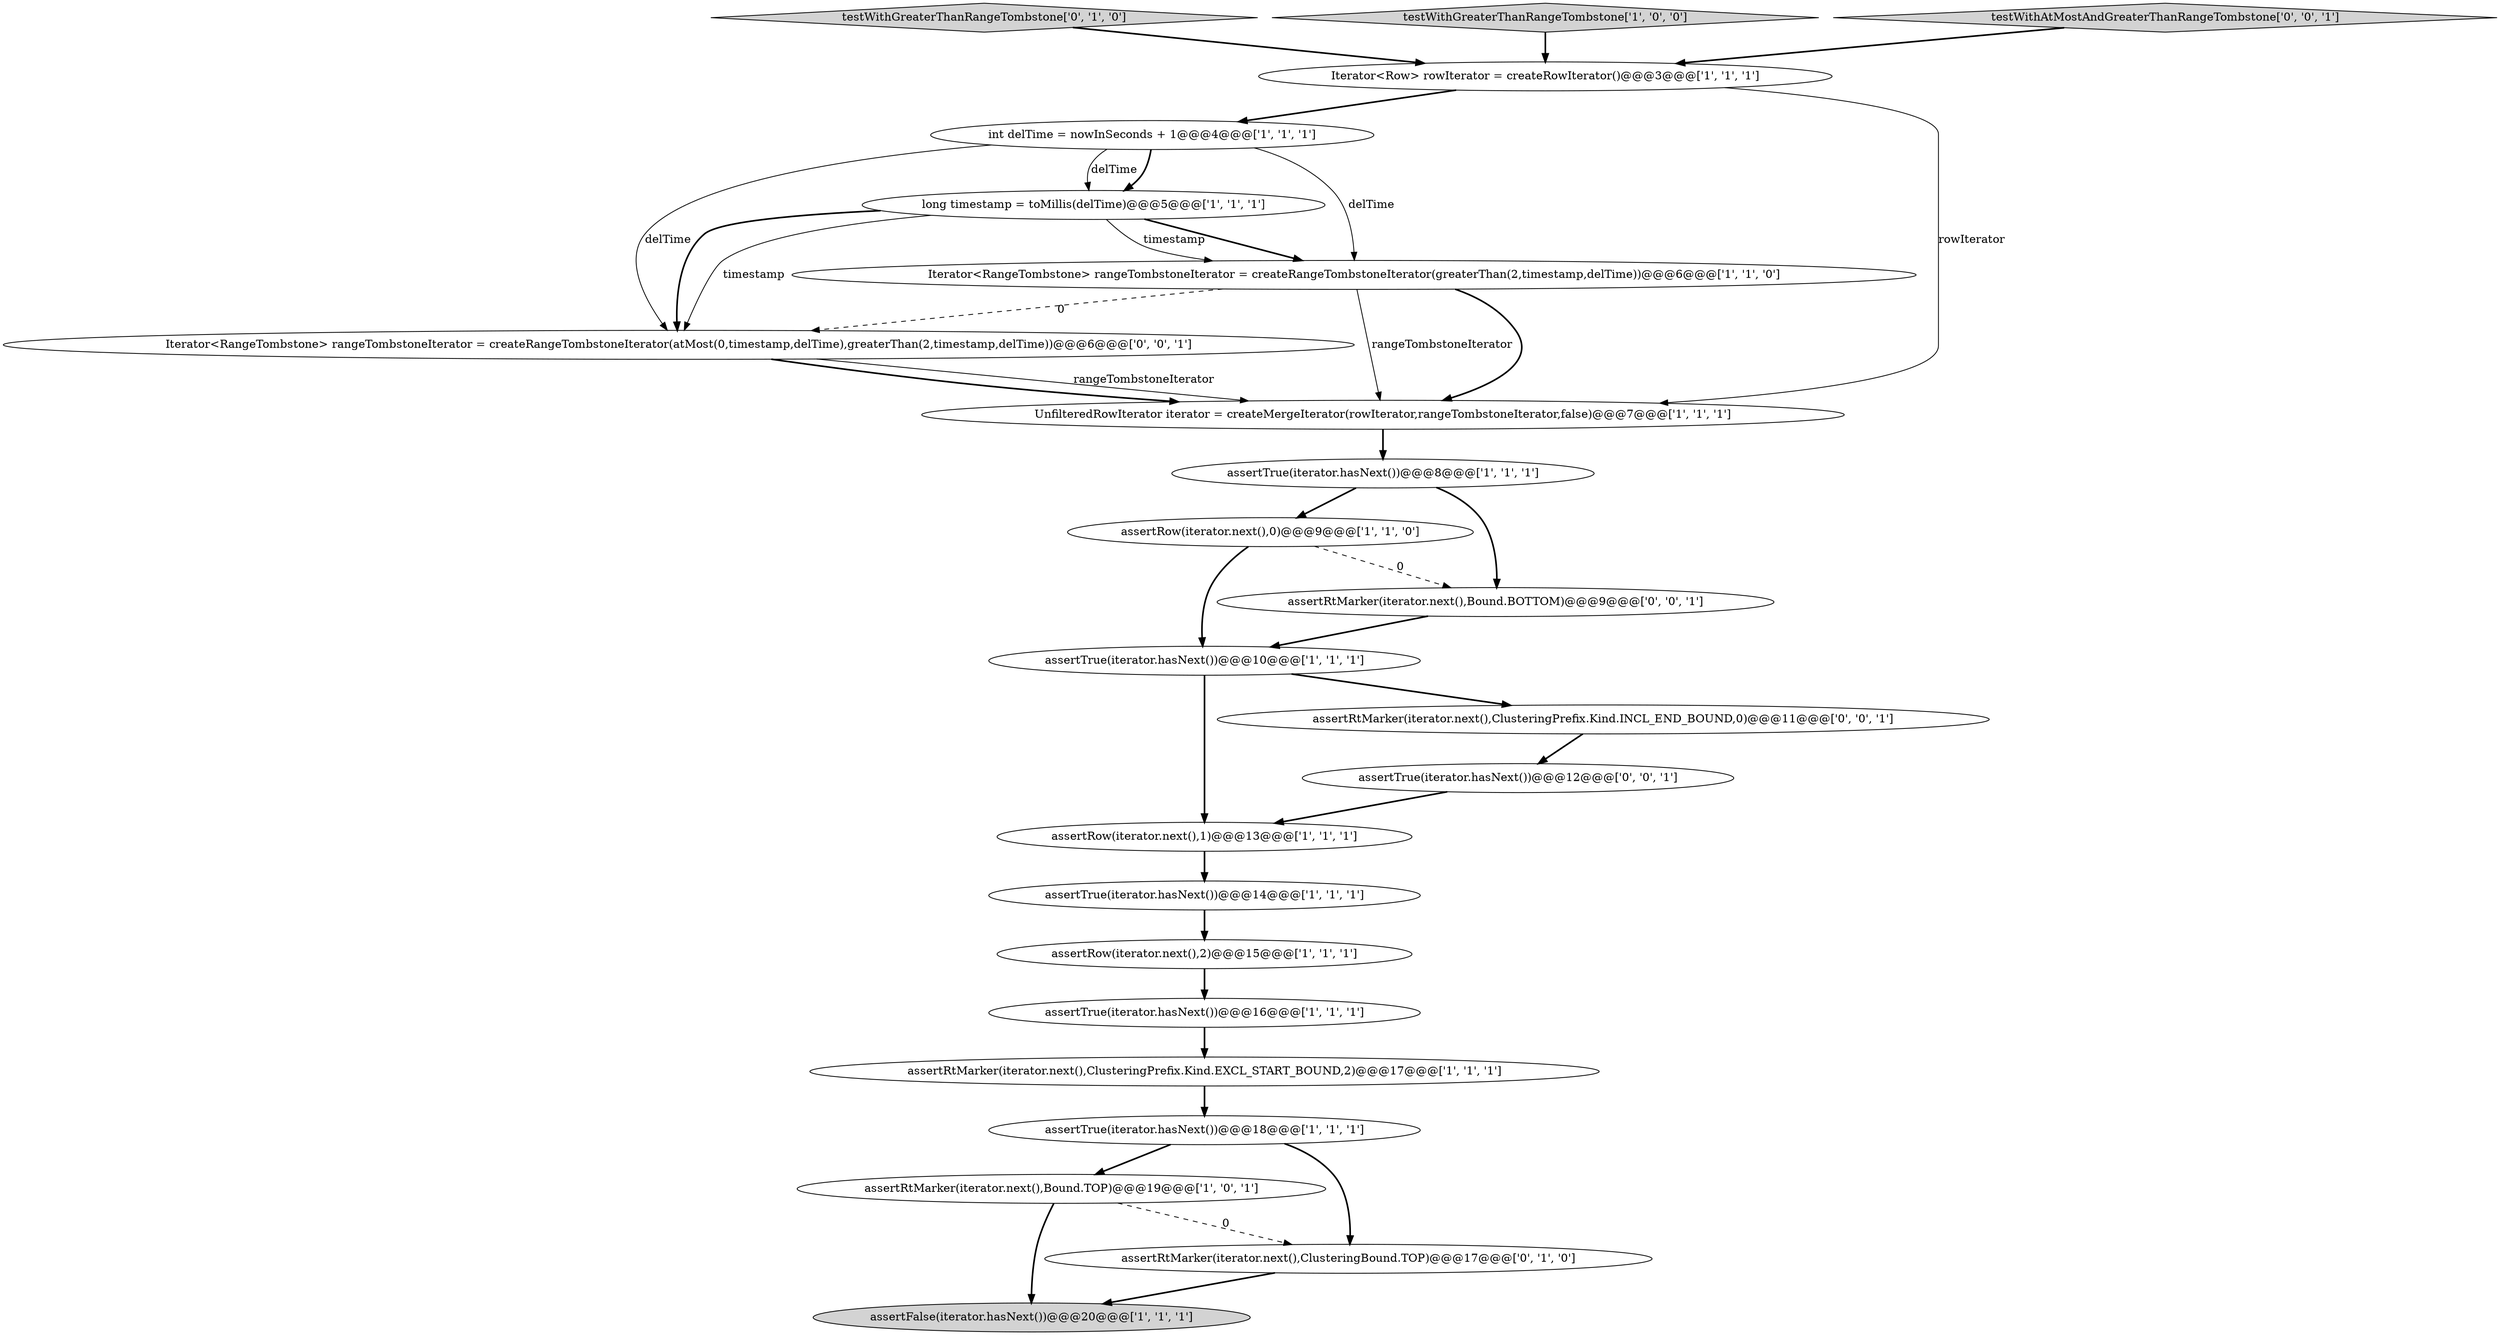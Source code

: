 digraph {
10 [style = filled, label = "assertTrue(iterator.hasNext())@@@18@@@['1', '1', '1']", fillcolor = white, shape = ellipse image = "AAA0AAABBB1BBB"];
17 [style = filled, label = "testWithGreaterThanRangeTombstone['0', '1', '0']", fillcolor = lightgray, shape = diamond image = "AAA0AAABBB2BBB"];
0 [style = filled, label = "assertRow(iterator.next(),1)@@@13@@@['1', '1', '1']", fillcolor = white, shape = ellipse image = "AAA0AAABBB1BBB"];
12 [style = filled, label = "assertRow(iterator.next(),0)@@@9@@@['1', '1', '0']", fillcolor = white, shape = ellipse image = "AAA0AAABBB1BBB"];
4 [style = filled, label = "assertTrue(iterator.hasNext())@@@14@@@['1', '1', '1']", fillcolor = white, shape = ellipse image = "AAA0AAABBB1BBB"];
9 [style = filled, label = "long timestamp = toMillis(delTime)@@@5@@@['1', '1', '1']", fillcolor = white, shape = ellipse image = "AAA0AAABBB1BBB"];
8 [style = filled, label = "assertRtMarker(iterator.next(),Bound.TOP)@@@19@@@['1', '0', '1']", fillcolor = white, shape = ellipse image = "AAA0AAABBB1BBB"];
15 [style = filled, label = "assertFalse(iterator.hasNext())@@@20@@@['1', '1', '1']", fillcolor = lightgray, shape = ellipse image = "AAA0AAABBB1BBB"];
6 [style = filled, label = "Iterator<Row> rowIterator = createRowIterator()@@@3@@@['1', '1', '1']", fillcolor = white, shape = ellipse image = "AAA0AAABBB1BBB"];
2 [style = filled, label = "testWithGreaterThanRangeTombstone['1', '0', '0']", fillcolor = lightgray, shape = diamond image = "AAA0AAABBB1BBB"];
21 [style = filled, label = "Iterator<RangeTombstone> rangeTombstoneIterator = createRangeTombstoneIterator(atMost(0,timestamp,delTime),greaterThan(2,timestamp,delTime))@@@6@@@['0', '0', '1']", fillcolor = white, shape = ellipse image = "AAA0AAABBB3BBB"];
7 [style = filled, label = "int delTime = nowInSeconds + 1@@@4@@@['1', '1', '1']", fillcolor = white, shape = ellipse image = "AAA0AAABBB1BBB"];
18 [style = filled, label = "assertRtMarker(iterator.next(),ClusteringBound.TOP)@@@17@@@['0', '1', '0']", fillcolor = white, shape = ellipse image = "AAA1AAABBB2BBB"];
19 [style = filled, label = "assertRtMarker(iterator.next(),Bound.BOTTOM)@@@9@@@['0', '0', '1']", fillcolor = white, shape = ellipse image = "AAA0AAABBB3BBB"];
14 [style = filled, label = "assertTrue(iterator.hasNext())@@@10@@@['1', '1', '1']", fillcolor = white, shape = ellipse image = "AAA0AAABBB1BBB"];
23 [style = filled, label = "testWithAtMostAndGreaterThanRangeTombstone['0', '0', '1']", fillcolor = lightgray, shape = diamond image = "AAA0AAABBB3BBB"];
3 [style = filled, label = "assertRow(iterator.next(),2)@@@15@@@['1', '1', '1']", fillcolor = white, shape = ellipse image = "AAA0AAABBB1BBB"];
16 [style = filled, label = "UnfilteredRowIterator iterator = createMergeIterator(rowIterator,rangeTombstoneIterator,false)@@@7@@@['1', '1', '1']", fillcolor = white, shape = ellipse image = "AAA0AAABBB1BBB"];
22 [style = filled, label = "assertRtMarker(iterator.next(),ClusteringPrefix.Kind.INCL_END_BOUND,0)@@@11@@@['0', '0', '1']", fillcolor = white, shape = ellipse image = "AAA0AAABBB3BBB"];
20 [style = filled, label = "assertTrue(iterator.hasNext())@@@12@@@['0', '0', '1']", fillcolor = white, shape = ellipse image = "AAA0AAABBB3BBB"];
1 [style = filled, label = "assertRtMarker(iterator.next(),ClusteringPrefix.Kind.EXCL_START_BOUND,2)@@@17@@@['1', '1', '1']", fillcolor = white, shape = ellipse image = "AAA0AAABBB1BBB"];
11 [style = filled, label = "assertTrue(iterator.hasNext())@@@16@@@['1', '1', '1']", fillcolor = white, shape = ellipse image = "AAA0AAABBB1BBB"];
5 [style = filled, label = "Iterator<RangeTombstone> rangeTombstoneIterator = createRangeTombstoneIterator(greaterThan(2,timestamp,delTime))@@@6@@@['1', '1', '0']", fillcolor = white, shape = ellipse image = "AAA0AAABBB1BBB"];
13 [style = filled, label = "assertTrue(iterator.hasNext())@@@8@@@['1', '1', '1']", fillcolor = white, shape = ellipse image = "AAA0AAABBB1BBB"];
3->11 [style = bold, label=""];
0->4 [style = bold, label=""];
1->10 [style = bold, label=""];
8->18 [style = dashed, label="0"];
13->19 [style = bold, label=""];
21->16 [style = solid, label="rangeTombstoneIterator"];
12->14 [style = bold, label=""];
7->9 [style = bold, label=""];
21->16 [style = bold, label=""];
10->8 [style = bold, label=""];
7->5 [style = solid, label="delTime"];
11->1 [style = bold, label=""];
14->0 [style = bold, label=""];
9->21 [style = bold, label=""];
22->20 [style = bold, label=""];
6->16 [style = solid, label="rowIterator"];
16->13 [style = bold, label=""];
10->18 [style = bold, label=""];
13->12 [style = bold, label=""];
7->21 [style = solid, label="delTime"];
23->6 [style = bold, label=""];
17->6 [style = bold, label=""];
7->9 [style = solid, label="delTime"];
12->19 [style = dashed, label="0"];
5->21 [style = dashed, label="0"];
2->6 [style = bold, label=""];
19->14 [style = bold, label=""];
6->7 [style = bold, label=""];
20->0 [style = bold, label=""];
5->16 [style = solid, label="rangeTombstoneIterator"];
9->21 [style = solid, label="timestamp"];
9->5 [style = bold, label=""];
4->3 [style = bold, label=""];
5->16 [style = bold, label=""];
8->15 [style = bold, label=""];
9->5 [style = solid, label="timestamp"];
14->22 [style = bold, label=""];
18->15 [style = bold, label=""];
}
